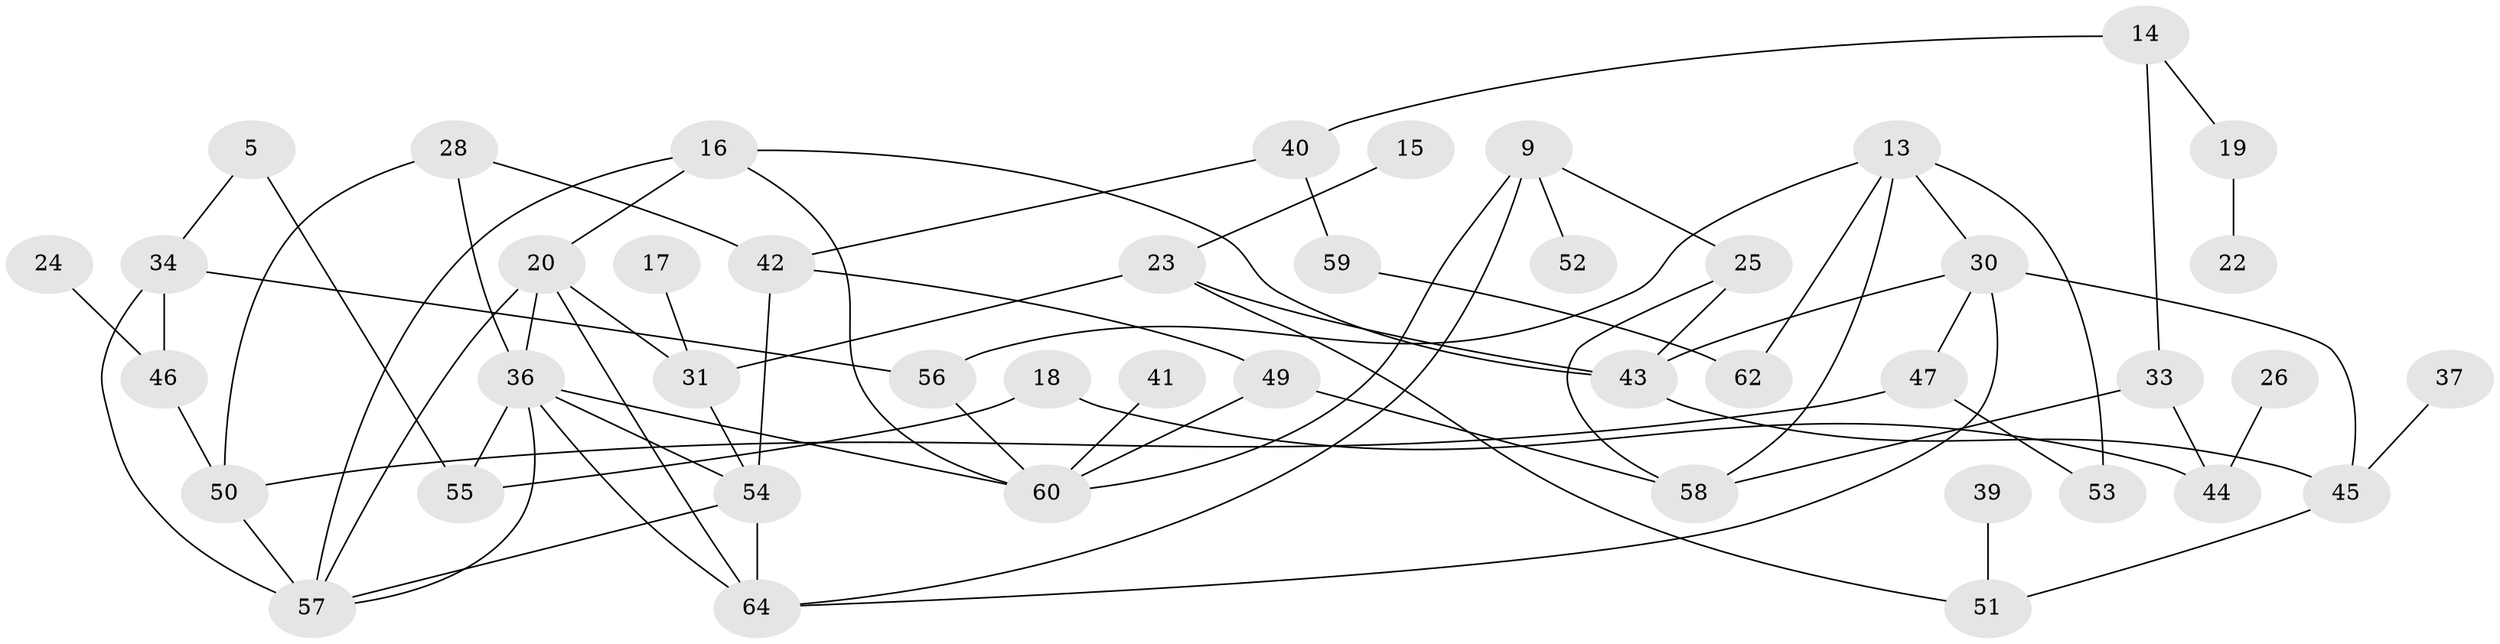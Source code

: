// original degree distribution, {0: 0.14393939393939395, 3: 0.25, 4: 0.11363636363636363, 1: 0.23484848484848486, 2: 0.20454545454545456, 5: 0.022727272727272728, 7: 0.007575757575757576, 6: 0.022727272727272728}
// Generated by graph-tools (version 1.1) at 2025/35/03/04/25 23:35:56]
// undirected, 45 vertices, 71 edges
graph export_dot {
  node [color=gray90,style=filled];
  5;
  9;
  13;
  14;
  15;
  16;
  17;
  18;
  19;
  20;
  22;
  23;
  24;
  25;
  26;
  28;
  30;
  31;
  33;
  34;
  36;
  37;
  39;
  40;
  41;
  42;
  43;
  44;
  45;
  46;
  47;
  49;
  50;
  51;
  52;
  53;
  54;
  55;
  56;
  57;
  58;
  59;
  60;
  62;
  64;
  5 -- 34 [weight=1.0];
  5 -- 55 [weight=1.0];
  9 -- 25 [weight=1.0];
  9 -- 52 [weight=1.0];
  9 -- 60 [weight=1.0];
  9 -- 64 [weight=1.0];
  13 -- 30 [weight=1.0];
  13 -- 53 [weight=1.0];
  13 -- 56 [weight=1.0];
  13 -- 58 [weight=1.0];
  13 -- 62 [weight=1.0];
  14 -- 19 [weight=1.0];
  14 -- 33 [weight=1.0];
  14 -- 40 [weight=1.0];
  15 -- 23 [weight=1.0];
  16 -- 20 [weight=1.0];
  16 -- 43 [weight=1.0];
  16 -- 57 [weight=1.0];
  16 -- 60 [weight=1.0];
  17 -- 31 [weight=1.0];
  18 -- 44 [weight=1.0];
  18 -- 55 [weight=1.0];
  19 -- 22 [weight=1.0];
  20 -- 31 [weight=1.0];
  20 -- 36 [weight=1.0];
  20 -- 57 [weight=1.0];
  20 -- 64 [weight=1.0];
  23 -- 31 [weight=1.0];
  23 -- 43 [weight=1.0];
  23 -- 51 [weight=1.0];
  24 -- 46 [weight=1.0];
  25 -- 43 [weight=1.0];
  25 -- 58 [weight=1.0];
  26 -- 44 [weight=1.0];
  28 -- 36 [weight=1.0];
  28 -- 42 [weight=1.0];
  28 -- 50 [weight=1.0];
  30 -- 43 [weight=1.0];
  30 -- 45 [weight=1.0];
  30 -- 47 [weight=1.0];
  30 -- 64 [weight=1.0];
  31 -- 54 [weight=1.0];
  33 -- 44 [weight=1.0];
  33 -- 58 [weight=1.0];
  34 -- 46 [weight=1.0];
  34 -- 56 [weight=1.0];
  34 -- 57 [weight=2.0];
  36 -- 54 [weight=1.0];
  36 -- 55 [weight=1.0];
  36 -- 57 [weight=1.0];
  36 -- 60 [weight=1.0];
  36 -- 64 [weight=1.0];
  37 -- 45 [weight=1.0];
  39 -- 51 [weight=1.0];
  40 -- 42 [weight=1.0];
  40 -- 59 [weight=1.0];
  41 -- 60 [weight=1.0];
  42 -- 49 [weight=1.0];
  42 -- 54 [weight=1.0];
  43 -- 45 [weight=1.0];
  45 -- 51 [weight=1.0];
  46 -- 50 [weight=1.0];
  47 -- 50 [weight=1.0];
  47 -- 53 [weight=1.0];
  49 -- 58 [weight=1.0];
  49 -- 60 [weight=1.0];
  50 -- 57 [weight=1.0];
  54 -- 57 [weight=1.0];
  54 -- 64 [weight=1.0];
  56 -- 60 [weight=1.0];
  59 -- 62 [weight=1.0];
}
